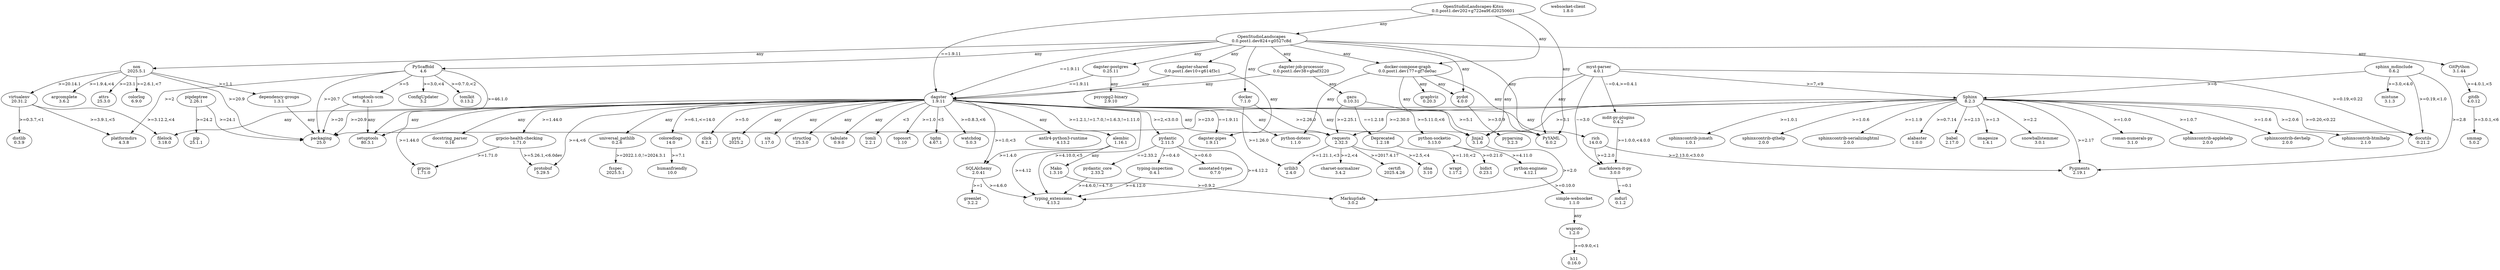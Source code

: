 digraph {
	"annotated-types" [label="annotated-types\n0.7.0"]
	"antlr4-python3-runtime" [label="antlr4-python3-runtime\n4.13.2"]
	"charset-normalizer" [label="charset-normalizer\n3.4.2"]
	"dagster-job-processor" -> dagster [label=any]
	"dagster-job-processor" -> gazu [label=any]
	"dagster-job-processor" [label="dagster-job-processor\n0.0.post1.dev38+gbaf3220"]
	"dagster-pipes" [label="dagster-pipes\n1.9.11"]
	"dagster-postgres" -> "psycopg2-binary" [label=any]
	"dagster-postgres" -> dagster [label="==1.9.11"]
	"dagster-postgres" [label="dagster-postgres\n0.25.11"]
	"dagster-shared" -> "dagster-pipes" [label=any]
	"dagster-shared" -> dagster [label=any]
	"dagster-shared" [label="dagster-shared\n0.0.post1.dev10+g614f3c1"]
	"dependency-groups" -> packaging [label=any]
	"dependency-groups" [label="dependency-groups\n1.3.1"]
	"docker-compose-graph" -> "python-dotenv" [label=any]
	"docker-compose-graph" -> graphviz [label=any]
	"docker-compose-graph" -> jinja2 [label=any]
	"docker-compose-graph" -> pydot [label=any]
	"docker-compose-graph" -> pyyaml [label=any]
	"docker-compose-graph" [label="docker-compose-graph\n0.0.post1.dev177+gf7de0ac"]
	"docstring-parser" [label="docstring_parser\n0.16"]
	"grpcio-health-checking" -> grpcio [label=">=1.71.0"]
	"grpcio-health-checking" -> protobuf [label=">=5.26.1,<6.0dev"]
	"grpcio-health-checking" [label="grpcio-health-checking\n1.71.0"]
	"markdown-it-py" -> mdurl [label="~=0.1"]
	"markdown-it-py" [label="markdown-it-py\n3.0.0"]
	"mdit-py-plugins" -> "markdown-it-py" [label=">=1.0.0,<4.0.0"]
	"mdit-py-plugins" [label="mdit-py-plugins\n0.4.2"]
	"myst-parser" -> "markdown-it-py" [label="~=3.0"]
	"myst-parser" -> "mdit-py-plugins" [label="~=0.4,>=0.4.1"]
	"myst-parser" -> docutils [label=">=0.19,<0.22"]
	"myst-parser" -> jinja2 [label=any]
	"myst-parser" -> pyyaml [label=any]
	"myst-parser" -> sphinx [label=">=7,<9"]
	"myst-parser" [label="myst-parser\n4.0.1"]
	"openstudiolandscapes-kitsu" -> "docker-compose-graph" [label=any]
	"openstudiolandscapes-kitsu" -> dagster [label="==1.9.11"]
	"openstudiolandscapes-kitsu" -> openstudiolandscapes [label=any]
	"openstudiolandscapes-kitsu" -> pyyaml [label=any]
	"openstudiolandscapes-kitsu" [label="OpenStudioLandscapes-Kitsu\n0.0.post1.dev202+g722ea9f.d20250601"]
	"psycopg2-binary" [label="psycopg2-binary\n2.9.10"]
	"pydantic-core" -> "typing-extensions" [label=">=4.6.0,!=4.7.0"]
	"pydantic-core" [label="pydantic_core\n2.33.2"]
	"python-dotenv" [label="python-dotenv\n1.1.0"]
	"python-engineio" -> "simple-websocket" [label=">=0.10.0"]
	"python-engineio" [label="python-engineio\n4.12.1"]
	"python-socketio" -> "python-engineio" [label=">=4.11.0"]
	"python-socketio" -> bidict [label=">=0.21.0"]
	"python-socketio" [label="python-socketio\n5.13.0"]
	"roman-numerals-py" [label="roman-numerals-py\n3.1.0"]
	"setuptools-scm" -> packaging [label=">=20"]
	"setuptools-scm" -> setuptools [label=any]
	"setuptools-scm" [label="setuptools-scm\n8.3.1"]
	"simple-websocket" -> wsproto [label=any]
	"simple-websocket" [label="simple-websocket\n1.1.0"]
	"sphinx-mdinclude" -> docutils [label=">=0.19,<1.0"]
	"sphinx-mdinclude" -> mistune [label=">=3.0,<4.0"]
	"sphinx-mdinclude" -> pygments [label=">=2.8"]
	"sphinx-mdinclude" -> sphinx [label=">=6"]
	"sphinx-mdinclude" [label="sphinx_mdinclude\n0.6.2"]
	"sphinxcontrib-applehelp" [label="sphinxcontrib-applehelp\n2.0.0"]
	"sphinxcontrib-devhelp" [label="sphinxcontrib-devhelp\n2.0.0"]
	"sphinxcontrib-htmlhelp" [label="sphinxcontrib-htmlhelp\n2.1.0"]
	"sphinxcontrib-jsmath" [label="sphinxcontrib-jsmath\n1.0.1"]
	"sphinxcontrib-qthelp" [label="sphinxcontrib-qthelp\n2.0.0"]
	"sphinxcontrib-serializinghtml" [label="sphinxcontrib-serializinghtml\n2.0.0"]
	"typing-extensions" [label="typing_extensions\n4.13.2"]
	"typing-inspection" -> "typing-extensions" [label=">=4.12.0"]
	"typing-inspection" [label="typing-inspection\n0.4.1"]
	"universal-pathlib" -> fsspec [label=">=2022.1.0,!=2024.3.1"]
	"universal-pathlib" [label="universal_pathlib\n0.2.6"]
	"websocket-client" [label="websocket-client\n1.8.0"]
	alabaster [label="alabaster\n1.0.0"]
	alembic -> "typing-extensions" [label=">=4.12"]
	alembic -> mako [label=any]
	alembic -> sqlalchemy [label=">=1.4.0"]
	alembic [label="alembic\n1.16.1"]
	argcomplete [label="argcomplete\n3.6.2"]
	attrs [label="attrs\n25.3.0"]
	babel [label="babel\n2.17.0"]
	bidict [label="bidict\n0.23.1"]
	certifi [label="certifi\n2025.4.26"]
	click [label="click\n8.2.1"]
	coloredlogs -> humanfriendly [label=">=7.1"]
	coloredlogs [label="coloredlogs\n14.0"]
	colorlog [label="colorlog\n6.9.0"]
	configupdater [label="ConfigUpdater\n3.2"]
	dagster -> "antlr4-python3-runtime" [label=any]
	dagster -> "dagster-pipes" [label="==1.9.11"]
	dagster -> "docstring-parser" [label=any]
	dagster -> "grpcio-health-checking" [label=">=1.44.0"]
	dagster -> "python-dotenv" [label=any]
	dagster -> "typing-extensions" [label=">=4.10.0,<5"]
	dagster -> "universal-pathlib" [label=any]
	dagster -> alembic [label=">=1.2.1,!=1.7.0,!=1.6.3,!=1.11.0"]
	dagster -> click [label=">=5.0"]
	dagster -> coloredlogs [label=">=6.1,<=14.0"]
	dagster -> filelock [label=any]
	dagster -> grpcio [label=">=1.44.0"]
	dagster -> jinja2 [label=any]
	dagster -> packaging [label=">=20.9"]
	dagster -> protobuf [label=">=4,<6"]
	dagster -> pydantic [label=">=2,<3.0.0"]
	dagster -> pytz [label=any]
	dagster -> pyyaml [label=">=5.1"]
	dagster -> requests [label=any]
	dagster -> rich [label=any]
	dagster -> setuptools [label=any]
	dagster -> six [label=any]
	dagster -> sqlalchemy [label=">=1.0,<3"]
	dagster -> structlog [label=any]
	dagster -> tabulate [label=any]
	dagster -> tomli [label="<3"]
	dagster -> toposort [label=">=1.0"]
	dagster -> tqdm [label="<5"]
	dagster -> watchdog [label=">=0.8.3,<6"]
	dagster [label="dagster\n1.9.11"]
	deprecated -> wrapt [label=">=1.10,<2"]
	deprecated [label="Deprecated\n1.2.18"]
	distlib [label="distlib\n0.3.9"]
	docker -> requests [label=">=2.26.0"]
	docker -> urllib3 [label=">=1.26.0"]
	docker [label="docker\n7.1.0"]
	docutils [label="docutils\n0.21.2"]
	filelock [label="filelock\n3.18.0"]
	fsspec [label="fsspec\n2025.5.1"]
	gazu -> "python-socketio" [label=">=5.11.0,<6"]
	gazu -> deprecated [label="==1.2.18"]
	gazu -> requests [label=">=2.25.1"]
	gazu [label="gazu\n0.10.31"]
	gitdb -> smmap [label=">=3.0.1,<6"]
	gitdb [label="gitdb\n4.0.12"]
	gitpython -> gitdb [label=">=4.0.1,<5"]
	gitpython [label="GitPython\n3.1.44"]
	graphviz [label="graphviz\n0.20.3"]
	greenlet [label="greenlet\n3.2.2"]
	grpcio [label="grpcio\n1.71.0"]
	h11 [label="h11\n0.16.0"]
	humanfriendly [label="humanfriendly\n10.0"]
	idna [label="idna\n3.10"]
	imagesize [label="imagesize\n1.4.1"]
	jinja2 -> markupsafe [label=">=2.0"]
	jinja2 [label="Jinja2\n3.1.6"]
	mako -> markupsafe [label=">=0.9.2"]
	mako [label="Mako\n1.3.10"]
	markupsafe [label="MarkupSafe\n3.0.2"]
	mdurl [label="mdurl\n0.1.2"]
	mistune [label="mistune\n3.1.3"]
	nox -> "dependency-groups" [label=">=1.1"]
	nox -> argcomplete [label=">=1.9.4,<4"]
	nox -> attrs [label=">=23.1"]
	nox -> colorlog [label=">=2.6.1,<7"]
	nox -> packaging [label=">=20.9"]
	nox -> virtualenv [label=">=20.14.1"]
	nox [label="nox\n2025.5.1"]
	openstudiolandscapes -> "dagster-job-processor" [label=any]
	openstudiolandscapes -> "dagster-postgres" [label=any]
	openstudiolandscapes -> "dagster-shared" [label=any]
	openstudiolandscapes -> "docker-compose-graph" [label=any]
	openstudiolandscapes -> dagster [label="==1.9.11"]
	openstudiolandscapes -> docker [label=any]
	openstudiolandscapes -> gitpython [label=any]
	openstudiolandscapes -> nox [label=any]
	openstudiolandscapes -> pydot [label=any]
	openstudiolandscapes -> pyscaffold [label=any]
	openstudiolandscapes -> pyyaml [label=any]
	openstudiolandscapes [label="OpenStudioLandscapes\n0.0.post1.dev824+g0527c8d"]
	packaging [label="packaging\n25.0"]
	pip [label="pip\n25.1.1"]
	pipdeptree -> packaging [label=">=24.1"]
	pipdeptree -> pip [label=">=24.2"]
	pipdeptree [label="pipdeptree\n2.26.1"]
	platformdirs [label="platformdirs\n4.3.8"]
	protobuf [label="protobuf\n5.29.5"]
	pydantic -> "annotated-types" [label=">=0.6.0"]
	pydantic -> "pydantic-core" [label="==2.33.2"]
	pydantic -> "typing-extensions" [label=">=4.12.2"]
	pydantic -> "typing-inspection" [label=">=0.4.0"]
	pydantic [label="pydantic\n2.11.5"]
	pydot -> pyparsing [label=">=3.0.9"]
	pydot [label="pydot\n4.0.0"]
	pygments [label="Pygments\n2.19.1"]
	pyparsing [label="pyparsing\n3.2.3"]
	pyscaffold -> "setuptools-scm" [label=">=5"]
	pyscaffold -> configupdater [label=">=3.0,<4"]
	pyscaffold -> packaging [label=">=20.7"]
	pyscaffold -> platformdirs [label=">=2"]
	pyscaffold -> setuptools [label=">=46.1.0"]
	pyscaffold -> tomlkit [label=">=0.7.0,<2"]
	pyscaffold [label="PyScaffold\n4.6"]
	pytz [label="pytz\n2025.2"]
	pyyaml [label="PyYAML\n6.0.2"]
	requests -> "charset-normalizer" [label=">=2,<4"]
	requests -> certifi [label=">=2017.4.17"]
	requests -> idna [label=">=2.5,<4"]
	requests -> urllib3 [label=">=1.21.1,<3"]
	requests [label="requests\n2.32.3"]
	rich -> "markdown-it-py" [label=">=2.2.0"]
	rich -> pygments [label=">=2.13.0,<3.0.0"]
	rich [label="rich\n14.0.0"]
	setuptools [label="setuptools\n80.3.1"]
	six [label="six\n1.17.0"]
	smmap [label="smmap\n5.0.2"]
	snowballstemmer [label="snowballstemmer\n3.0.1"]
	sphinx -> "roman-numerals-py" [label=">=1.0.0"]
	sphinx -> "sphinxcontrib-applehelp" [label=">=1.0.7"]
	sphinx -> "sphinxcontrib-devhelp" [label=">=1.0.6"]
	sphinx -> "sphinxcontrib-htmlhelp" [label=">=2.0.6"]
	sphinx -> "sphinxcontrib-jsmath" [label=">=1.0.1"]
	sphinx -> "sphinxcontrib-qthelp" [label=">=1.0.6"]
	sphinx -> "sphinxcontrib-serializinghtml" [label=">=1.1.9"]
	sphinx -> alabaster [label=">=0.7.14"]
	sphinx -> babel [label=">=2.13"]
	sphinx -> docutils [label=">=0.20,<0.22"]
	sphinx -> imagesize [label=">=1.3"]
	sphinx -> jinja2 [label=">=3.1"]
	sphinx -> packaging [label=">=23.0"]
	sphinx -> pygments [label=">=2.17"]
	sphinx -> requests [label=">=2.30.0"]
	sphinx -> snowballstemmer [label=">=2.2"]
	sphinx [label="Sphinx\n8.2.3"]
	sqlalchemy -> "typing-extensions" [label=">=4.6.0"]
	sqlalchemy -> greenlet [label=">=1"]
	sqlalchemy [label="SQLAlchemy\n2.0.41"]
	structlog [label="structlog\n25.3.0"]
	tabulate [label="tabulate\n0.9.0"]
	tomli [label="tomli\n2.2.1"]
	tomlkit [label="tomlkit\n0.13.2"]
	toposort [label="toposort\n1.10"]
	tqdm [label="tqdm\n4.67.1"]
	urllib3 [label="urllib3\n2.4.0"]
	virtualenv -> distlib [label=">=0.3.7,<1"]
	virtualenv -> filelock [label=">=3.12.2,<4"]
	virtualenv -> platformdirs [label=">=3.9.1,<5"]
	virtualenv [label="virtualenv\n20.31.2"]
	watchdog [label="watchdog\n5.0.3"]
	wrapt [label="wrapt\n1.17.2"]
	wsproto -> h11 [label=">=0.9.0,<1"]
	wsproto [label="wsproto\n1.2.0"]
}

